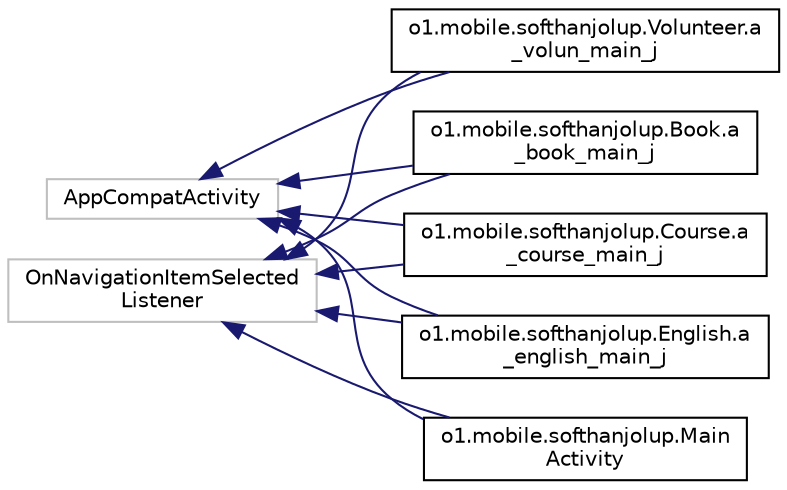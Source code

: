 digraph "Graphical Class Hierarchy"
{
 // LATEX_PDF_SIZE
  edge [fontname="Helvetica",fontsize="10",labelfontname="Helvetica",labelfontsize="10"];
  node [fontname="Helvetica",fontsize="10",shape=record];
  rankdir="LR";
  Node59 [label="AppCompatActivity",height=0.2,width=0.4,color="grey75", fillcolor="white", style="filled",tooltip=" "];
  Node59 -> Node0 [dir="back",color="midnightblue",fontsize="10",style="solid",fontname="Helvetica"];
  Node0 [label="o1.mobile.softhanjolup.Book.a\l_book_main_j",height=0.2,width=0.4,color="black", fillcolor="white", style="filled",URL="$classo1_1_1mobile_1_1softhanjolup_1_1_book_1_1a__book__main__j.html",tooltip=" "];
  Node59 -> Node36 [dir="back",color="midnightblue",fontsize="10",style="solid",fontname="Helvetica"];
  Node36 [label="o1.mobile.softhanjolup.Course.a\l_course_main_j",height=0.2,width=0.4,color="black", fillcolor="white", style="filled",URL="$classo1_1_1mobile_1_1softhanjolup_1_1_course_1_1a__course__main__j.html",tooltip=" "];
  Node59 -> Node37 [dir="back",color="midnightblue",fontsize="10",style="solid",fontname="Helvetica"];
  Node37 [label="o1.mobile.softhanjolup.English.a\l_english_main_j",height=0.2,width=0.4,color="black", fillcolor="white", style="filled",URL="$classo1_1_1mobile_1_1softhanjolup_1_1_english_1_1a__english__main__j.html",tooltip=" "];
  Node59 -> Node38 [dir="back",color="midnightblue",fontsize="10",style="solid",fontname="Helvetica"];
  Node38 [label="o1.mobile.softhanjolup.Main\lActivity",height=0.2,width=0.4,color="black", fillcolor="white", style="filled",URL="$classo1_1_1mobile_1_1softhanjolup_1_1_main_activity.html",tooltip=" "];
  Node59 -> Node39 [dir="back",color="midnightblue",fontsize="10",style="solid",fontname="Helvetica"];
  Node39 [label="o1.mobile.softhanjolup.Volunteer.a\l_volun_main_j",height=0.2,width=0.4,color="black", fillcolor="white", style="filled",URL="$classo1_1_1mobile_1_1softhanjolup_1_1_volunteer_1_1a__volun__main__j.html",tooltip=" "];
  Node34 [label="OnNavigationItemSelected\lListener",height=0.2,width=0.4,color="grey75", fillcolor="white", style="filled",tooltip=" "];
  Node34 -> Node0 [dir="back",color="midnightblue",fontsize="10",style="solid",fontname="Helvetica"];
  Node34 -> Node36 [dir="back",color="midnightblue",fontsize="10",style="solid",fontname="Helvetica"];
  Node34 -> Node37 [dir="back",color="midnightblue",fontsize="10",style="solid",fontname="Helvetica"];
  Node34 -> Node38 [dir="back",color="midnightblue",fontsize="10",style="solid",fontname="Helvetica"];
  Node34 -> Node39 [dir="back",color="midnightblue",fontsize="10",style="solid",fontname="Helvetica"];
}
